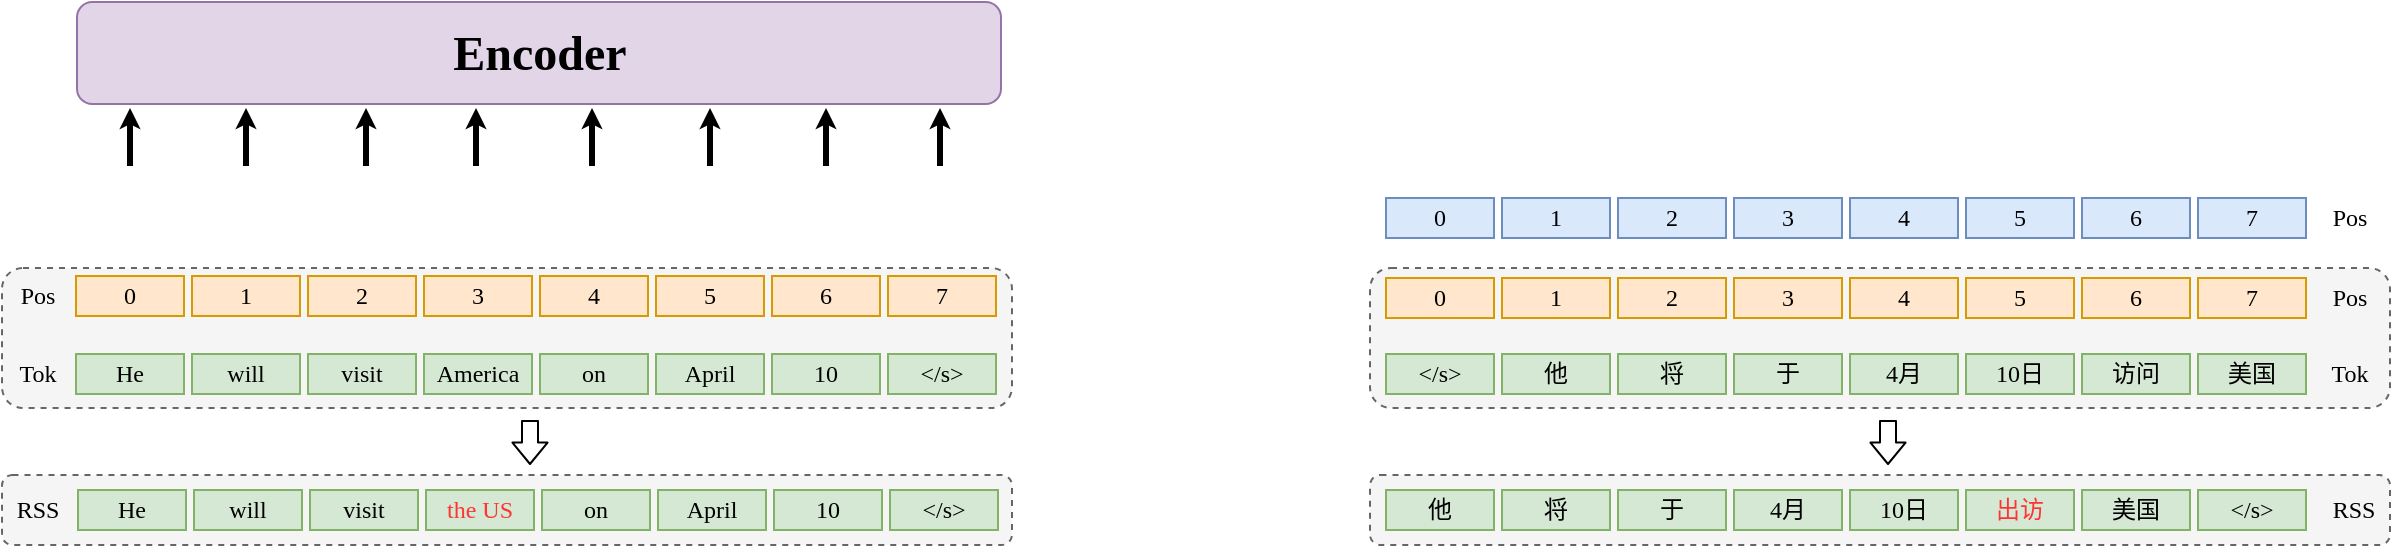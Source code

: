 <mxfile version="13.11.0" type="github">
  <diagram id="u-zB7YsOpXKorY1JXO84" name="Page-1">
    <mxGraphModel dx="2391" dy="874" grid="1" gridSize="10" guides="1" tooltips="1" connect="1" arrows="1" fold="1" page="1" pageScale="1" pageWidth="827" pageHeight="1169" math="0" shadow="0">
      <root>
        <mxCell id="0" />
        <mxCell id="1" parent="0" />
        <mxCell id="r_pDNS-UqptIWdIL0w3V-100" value="" style="rounded=1;whiteSpace=wrap;html=1;glass=0;sketch=0;fillColor=#f5f5f5;dashed=1;perimeterSpacing=0;strokeWidth=1;strokeColor=#666666;fontColor=#333333;" vertex="1" parent="1">
          <mxGeometry x="89" y="1003.5" width="510" height="35" as="geometry" />
        </mxCell>
        <mxCell id="r_pDNS-UqptIWdIL0w3V-49" value="" style="rounded=1;whiteSpace=wrap;html=1;glass=0;sketch=0;fillColor=#f5f5f5;dashed=1;perimeterSpacing=0;strokeWidth=1;strokeColor=#666666;fontColor=#333333;" vertex="1" parent="1">
          <mxGeometry x="-595" y="1003.5" width="505" height="35" as="geometry" />
        </mxCell>
        <mxCell id="r_pDNS-UqptIWdIL0w3V-48" value="" style="rounded=1;whiteSpace=wrap;html=1;glass=0;sketch=0;fillColor=#f5f5f5;dashed=1;perimeterSpacing=0;strokeWidth=1;strokeColor=#666666;fontColor=#333333;" vertex="1" parent="1">
          <mxGeometry x="-595" y="900" width="505" height="70" as="geometry" />
        </mxCell>
        <mxCell id="r_pDNS-UqptIWdIL0w3V-99" value="" style="rounded=1;whiteSpace=wrap;html=1;glass=0;sketch=0;fillColor=#f5f5f5;dashed=1;perimeterSpacing=0;strokeWidth=1;strokeColor=#666666;fontColor=#333333;" vertex="1" parent="1">
          <mxGeometry x="89" y="900" width="510" height="70" as="geometry" />
        </mxCell>
        <mxCell id="r_pDNS-UqptIWdIL0w3V-6" value="&lt;font face=&quot;Times New Roman&quot;&gt;America&lt;/font&gt;" style="rounded=0;whiteSpace=wrap;html=1;fillColor=#d5e8d4;strokeColor=#82b366;" vertex="1" parent="1">
          <mxGeometry x="-384" y="943" width="54" height="20" as="geometry" />
        </mxCell>
        <mxCell id="r_pDNS-UqptIWdIL0w3V-21" value="&lt;font face=&quot;Times New Roman&quot;&gt;visit&lt;/font&gt;" style="rounded=0;whiteSpace=wrap;html=1;fillColor=#d5e8d4;strokeColor=#82b366;" vertex="1" parent="1">
          <mxGeometry x="-442" y="943" width="54" height="20" as="geometry" />
        </mxCell>
        <mxCell id="r_pDNS-UqptIWdIL0w3V-22" value="&lt;font face=&quot;Times New Roman&quot;&gt;will&lt;/font&gt;" style="rounded=0;whiteSpace=wrap;html=1;fillColor=#d5e8d4;strokeColor=#82b366;" vertex="1" parent="1">
          <mxGeometry x="-500" y="943" width="54" height="20" as="geometry" />
        </mxCell>
        <mxCell id="r_pDNS-UqptIWdIL0w3V-23" value="&lt;font face=&quot;Times New Roman&quot;&gt;He&lt;/font&gt;" style="rounded=0;whiteSpace=wrap;html=1;fillColor=#d5e8d4;strokeColor=#82b366;" vertex="1" parent="1">
          <mxGeometry x="-558" y="943" width="54" height="20" as="geometry" />
        </mxCell>
        <mxCell id="r_pDNS-UqptIWdIL0w3V-24" value="&lt;font face=&quot;Times New Roman&quot;&gt;&amp;lt;/s&amp;gt;&lt;/font&gt;" style="rounded=0;whiteSpace=wrap;html=1;fillColor=#d5e8d4;strokeColor=#82b366;" vertex="1" parent="1">
          <mxGeometry x="-152" y="943" width="54" height="20" as="geometry" />
        </mxCell>
        <mxCell id="r_pDNS-UqptIWdIL0w3V-25" value="&lt;font face=&quot;Times New Roman&quot;&gt;10&lt;/font&gt;" style="rounded=0;whiteSpace=wrap;html=1;fillColor=#d5e8d4;strokeColor=#82b366;" vertex="1" parent="1">
          <mxGeometry x="-210" y="943" width="54" height="20" as="geometry" />
        </mxCell>
        <mxCell id="r_pDNS-UqptIWdIL0w3V-26" value="&lt;font face=&quot;Times New Roman&quot;&gt;April&lt;/font&gt;" style="rounded=0;whiteSpace=wrap;html=1;fillColor=#d5e8d4;strokeColor=#82b366;" vertex="1" parent="1">
          <mxGeometry x="-268" y="943" width="54" height="20" as="geometry" />
        </mxCell>
        <mxCell id="r_pDNS-UqptIWdIL0w3V-27" value="&lt;font face=&quot;Times New Roman&quot;&gt;on&lt;/font&gt;" style="rounded=0;whiteSpace=wrap;html=1;fillColor=#d5e8d4;strokeColor=#82b366;" vertex="1" parent="1">
          <mxGeometry x="-326" y="943" width="54" height="20" as="geometry" />
        </mxCell>
        <mxCell id="r_pDNS-UqptIWdIL0w3V-28" value="&lt;span style=&quot;font-family: &amp;#34;times new roman&amp;#34;&quot;&gt;visit&lt;/span&gt;" style="rounded=0;whiteSpace=wrap;html=1;fillColor=#d5e8d4;strokeColor=#82b366;" vertex="1" parent="1">
          <mxGeometry x="-441" y="1011" width="54" height="20" as="geometry" />
        </mxCell>
        <mxCell id="r_pDNS-UqptIWdIL0w3V-29" value="&lt;font face=&quot;Times New Roman&quot;&gt;will&lt;/font&gt;" style="rounded=0;whiteSpace=wrap;html=1;fillColor=#d5e8d4;strokeColor=#82b366;" vertex="1" parent="1">
          <mxGeometry x="-499" y="1011" width="54" height="20" as="geometry" />
        </mxCell>
        <mxCell id="r_pDNS-UqptIWdIL0w3V-30" value="&lt;font face=&quot;Times New Roman&quot;&gt;He&lt;/font&gt;" style="rounded=0;whiteSpace=wrap;html=1;fillColor=#d5e8d4;strokeColor=#82b366;" vertex="1" parent="1">
          <mxGeometry x="-557" y="1011" width="54" height="20" as="geometry" />
        </mxCell>
        <mxCell id="r_pDNS-UqptIWdIL0w3V-32" value="&lt;font face=&quot;Times New Roman&quot;&gt;10&lt;/font&gt;" style="rounded=0;whiteSpace=wrap;html=1;fillColor=#d5e8d4;strokeColor=#82b366;" vertex="1" parent="1">
          <mxGeometry x="-209" y="1011" width="54" height="20" as="geometry" />
        </mxCell>
        <mxCell id="r_pDNS-UqptIWdIL0w3V-33" value="&lt;span style=&quot;font-family: &amp;#34;times new roman&amp;#34;&quot;&gt;April&lt;/span&gt;" style="rounded=0;whiteSpace=wrap;html=1;fillColor=#d5e8d4;strokeColor=#82b366;" vertex="1" parent="1">
          <mxGeometry x="-267" y="1011" width="54" height="20" as="geometry" />
        </mxCell>
        <mxCell id="r_pDNS-UqptIWdIL0w3V-34" value="&lt;font face=&quot;Times New Roman&quot;&gt;on&lt;/font&gt;" style="rounded=0;whiteSpace=wrap;html=1;fillColor=#d5e8d4;strokeColor=#82b366;" vertex="1" parent="1">
          <mxGeometry x="-325" y="1011" width="54" height="20" as="geometry" />
        </mxCell>
        <mxCell id="r_pDNS-UqptIWdIL0w3V-35" value="&lt;font face=&quot;Times New Roman&quot; color=&quot;#ff3333&quot;&gt;the US&lt;/font&gt;" style="rounded=0;whiteSpace=wrap;html=1;fillColor=#d5e8d4;strokeColor=#82b366;" vertex="1" parent="1">
          <mxGeometry x="-383" y="1011" width="54" height="20" as="geometry" />
        </mxCell>
        <mxCell id="r_pDNS-UqptIWdIL0w3V-36" value="&lt;font face=&quot;Times New Roman&quot;&gt;&amp;lt;/s&amp;gt;&lt;/font&gt;" style="rounded=0;whiteSpace=wrap;html=1;fillColor=#d5e8d4;strokeColor=#82b366;" vertex="1" parent="1">
          <mxGeometry x="-151" y="1011" width="54" height="20" as="geometry" />
        </mxCell>
        <mxCell id="r_pDNS-UqptIWdIL0w3V-39" value="&lt;font face=&quot;Times New Roman&quot;&gt;3&lt;/font&gt;" style="rounded=0;whiteSpace=wrap;html=1;fillColor=#ffe6cc;strokeColor=#d79b00;" vertex="1" parent="1">
          <mxGeometry x="-384" y="904" width="54" height="20" as="geometry" />
        </mxCell>
        <mxCell id="r_pDNS-UqptIWdIL0w3V-40" value="&lt;font face=&quot;Times New Roman&quot;&gt;2&lt;/font&gt;" style="rounded=0;whiteSpace=wrap;html=1;fillColor=#ffe6cc;strokeColor=#d79b00;" vertex="1" parent="1">
          <mxGeometry x="-442" y="904" width="54" height="20" as="geometry" />
        </mxCell>
        <mxCell id="r_pDNS-UqptIWdIL0w3V-41" value="&lt;font face=&quot;Times New Roman&quot;&gt;1&lt;/font&gt;" style="rounded=0;whiteSpace=wrap;html=1;fillColor=#ffe6cc;strokeColor=#d79b00;" vertex="1" parent="1">
          <mxGeometry x="-500" y="904" width="54" height="20" as="geometry" />
        </mxCell>
        <mxCell id="r_pDNS-UqptIWdIL0w3V-42" value="&lt;font face=&quot;Times New Roman&quot;&gt;0&lt;/font&gt;" style="rounded=0;whiteSpace=wrap;html=1;fillColor=#ffe6cc;strokeColor=#d79b00;" vertex="1" parent="1">
          <mxGeometry x="-558" y="904" width="54" height="20" as="geometry" />
        </mxCell>
        <mxCell id="r_pDNS-UqptIWdIL0w3V-43" value="&lt;font face=&quot;Times New Roman&quot;&gt;7&lt;/font&gt;" style="rounded=0;whiteSpace=wrap;html=1;fillColor=#ffe6cc;strokeColor=#d79b00;" vertex="1" parent="1">
          <mxGeometry x="-152" y="904" width="54" height="20" as="geometry" />
        </mxCell>
        <mxCell id="r_pDNS-UqptIWdIL0w3V-44" value="&lt;span style=&quot;font-family: &amp;#34;times new roman&amp;#34;&quot;&gt;6&lt;/span&gt;" style="rounded=0;whiteSpace=wrap;html=1;fillColor=#ffe6cc;strokeColor=#d79b00;" vertex="1" parent="1">
          <mxGeometry x="-210" y="904" width="54" height="20" as="geometry" />
        </mxCell>
        <mxCell id="r_pDNS-UqptIWdIL0w3V-45" value="&lt;font face=&quot;Times New Roman&quot;&gt;5&lt;/font&gt;" style="rounded=0;whiteSpace=wrap;html=1;fillColor=#ffe6cc;strokeColor=#d79b00;" vertex="1" parent="1">
          <mxGeometry x="-268" y="904" width="54" height="20" as="geometry" />
        </mxCell>
        <mxCell id="r_pDNS-UqptIWdIL0w3V-46" value="&lt;font face=&quot;Times New Roman&quot;&gt;4&lt;/font&gt;" style="rounded=0;whiteSpace=wrap;html=1;fillColor=#ffe6cc;strokeColor=#d79b00;" vertex="1" parent="1">
          <mxGeometry x="-326" y="904" width="54" height="20" as="geometry" />
        </mxCell>
        <mxCell id="r_pDNS-UqptIWdIL0w3V-108" style="edgeStyle=orthogonalEdgeStyle;rounded=0;sketch=0;orthogonalLoop=1;jettySize=auto;html=1;exitX=0.5;exitY=0;exitDx=0;exitDy=0;entryX=0.5;entryY=1;entryDx=0;entryDy=0;startSize=1;endSize=1;strokeWidth=3;" edge="1" parent="1">
          <mxGeometry relative="1" as="geometry">
            <mxPoint x="-531" y="849" as="sourcePoint" />
            <mxPoint x="-531" y="820" as="targetPoint" />
          </mxGeometry>
        </mxCell>
        <mxCell id="r_pDNS-UqptIWdIL0w3V-50" value="&lt;font face=&quot;Times New Roman&quot;&gt;Pos&lt;/font&gt;" style="text;html=1;strokeColor=none;fillColor=none;align=center;verticalAlign=middle;whiteSpace=wrap;rounded=0;shadow=1;glass=0;dashed=1;sketch=0;" vertex="1" parent="1">
          <mxGeometry x="-592" y="904" width="30" height="20" as="geometry" />
        </mxCell>
        <mxCell id="r_pDNS-UqptIWdIL0w3V-52" value="&lt;font face=&quot;Times New Roman&quot;&gt;Tok&lt;/font&gt;" style="text;html=1;strokeColor=none;fillColor=none;align=center;verticalAlign=middle;whiteSpace=wrap;rounded=0;shadow=1;glass=0;dashed=1;sketch=0;" vertex="1" parent="1">
          <mxGeometry x="-592" y="943" width="30" height="20" as="geometry" />
        </mxCell>
        <mxCell id="r_pDNS-UqptIWdIL0w3V-54" value="" style="shape=flexArrow;endArrow=classic;html=1;width=8;endWidth=8.571;endSize=3.243;" edge="1" parent="1">
          <mxGeometry width="50" height="50" relative="1" as="geometry">
            <mxPoint x="-331" y="976" as="sourcePoint" />
            <mxPoint x="-331" y="998.5" as="targetPoint" />
          </mxGeometry>
        </mxCell>
        <mxCell id="r_pDNS-UqptIWdIL0w3V-58" value="&lt;font face=&quot;Times New Roman&quot;&gt;于&lt;/font&gt;" style="rounded=0;whiteSpace=wrap;html=1;fillColor=#d5e8d4;strokeColor=#82b366;" vertex="1" parent="1">
          <mxGeometry x="271" y="943" width="54" height="20" as="geometry" />
        </mxCell>
        <mxCell id="r_pDNS-UqptIWdIL0w3V-59" value="&lt;font face=&quot;Times New Roman&quot;&gt;将&lt;/font&gt;" style="rounded=0;whiteSpace=wrap;html=1;fillColor=#d5e8d4;strokeColor=#82b366;" vertex="1" parent="1">
          <mxGeometry x="213" y="943" width="54" height="20" as="geometry" />
        </mxCell>
        <mxCell id="r_pDNS-UqptIWdIL0w3V-60" value="&lt;font face=&quot;Times New Roman&quot;&gt;他&lt;/font&gt;" style="rounded=0;whiteSpace=wrap;html=1;fillColor=#d5e8d4;strokeColor=#82b366;" vertex="1" parent="1">
          <mxGeometry x="155" y="943" width="54" height="20" as="geometry" />
        </mxCell>
        <mxCell id="r_pDNS-UqptIWdIL0w3V-61" value="&lt;font face=&quot;Times New Roman&quot;&gt;&amp;lt;/s&amp;gt;&lt;/font&gt;" style="rounded=0;whiteSpace=wrap;html=1;fillColor=#d5e8d4;strokeColor=#82b366;" vertex="1" parent="1">
          <mxGeometry x="97" y="943" width="54" height="20" as="geometry" />
        </mxCell>
        <mxCell id="r_pDNS-UqptIWdIL0w3V-62" value="&lt;font face=&quot;Times New Roman&quot;&gt;美国&lt;/font&gt;" style="rounded=0;whiteSpace=wrap;html=1;fillColor=#d5e8d4;strokeColor=#82b366;" vertex="1" parent="1">
          <mxGeometry x="503" y="943" width="54" height="20" as="geometry" />
        </mxCell>
        <mxCell id="r_pDNS-UqptIWdIL0w3V-63" value="&lt;font face=&quot;Times New Roman&quot;&gt;访问&lt;/font&gt;" style="rounded=0;whiteSpace=wrap;html=1;fillColor=#d5e8d4;strokeColor=#82b366;" vertex="1" parent="1">
          <mxGeometry x="445" y="943" width="54" height="20" as="geometry" />
        </mxCell>
        <mxCell id="r_pDNS-UqptIWdIL0w3V-64" value="&lt;font face=&quot;Times New Roman&quot;&gt;10日&lt;/font&gt;" style="rounded=0;whiteSpace=wrap;html=1;fillColor=#d5e8d4;strokeColor=#82b366;" vertex="1" parent="1">
          <mxGeometry x="387" y="943" width="54" height="20" as="geometry" />
        </mxCell>
        <mxCell id="r_pDNS-UqptIWdIL0w3V-65" value="&lt;font face=&quot;Times New Roman&quot;&gt;4月&lt;/font&gt;" style="rounded=0;whiteSpace=wrap;html=1;fillColor=#d5e8d4;strokeColor=#82b366;" vertex="1" parent="1">
          <mxGeometry x="329" y="943" width="54" height="20" as="geometry" />
        </mxCell>
        <mxCell id="r_pDNS-UqptIWdIL0w3V-66" value="&lt;font face=&quot;Times New Roman&quot;&gt;4月&lt;/font&gt;" style="rounded=0;whiteSpace=wrap;html=1;fillColor=#d5e8d4;strokeColor=#82b366;" vertex="1" parent="1">
          <mxGeometry x="271" y="1011" width="54" height="20" as="geometry" />
        </mxCell>
        <mxCell id="r_pDNS-UqptIWdIL0w3V-67" value="&lt;font face=&quot;Times New Roman&quot;&gt;于&lt;/font&gt;" style="rounded=0;whiteSpace=wrap;html=1;fillColor=#d5e8d4;strokeColor=#82b366;" vertex="1" parent="1">
          <mxGeometry x="213" y="1011" width="54" height="20" as="geometry" />
        </mxCell>
        <mxCell id="r_pDNS-UqptIWdIL0w3V-68" value="&lt;font face=&quot;Times New Roman&quot;&gt;将&lt;/font&gt;" style="rounded=0;whiteSpace=wrap;html=1;fillColor=#d5e8d4;strokeColor=#82b366;" vertex="1" parent="1">
          <mxGeometry x="155" y="1011" width="54" height="20" as="geometry" />
        </mxCell>
        <mxCell id="r_pDNS-UqptIWdIL0w3V-69" value="&lt;font face=&quot;Times New Roman&quot;&gt;他&lt;/font&gt;" style="rounded=0;whiteSpace=wrap;html=1;fillColor=#d5e8d4;strokeColor=#82b366;" vertex="1" parent="1">
          <mxGeometry x="97" y="1011" width="54" height="20" as="geometry" />
        </mxCell>
        <mxCell id="r_pDNS-UqptIWdIL0w3V-70" value="&lt;font face=&quot;Times New Roman&quot;&gt;&amp;lt;/s&amp;gt;&lt;/font&gt;" style="rounded=0;whiteSpace=wrap;html=1;fillColor=#d5e8d4;strokeColor=#82b366;" vertex="1" parent="1">
          <mxGeometry x="503" y="1011" width="54" height="20" as="geometry" />
        </mxCell>
        <mxCell id="r_pDNS-UqptIWdIL0w3V-71" value="&lt;span style=&quot;font-family: &amp;#34;times new roman&amp;#34;&quot;&gt;美国&lt;/span&gt;" style="rounded=0;whiteSpace=wrap;html=1;fillColor=#d5e8d4;strokeColor=#82b366;" vertex="1" parent="1">
          <mxGeometry x="445" y="1011" width="54" height="20" as="geometry" />
        </mxCell>
        <mxCell id="r_pDNS-UqptIWdIL0w3V-72" value="&lt;font face=&quot;Times New Roman&quot; color=&quot;#ff3333&quot;&gt;出访&lt;/font&gt;" style="rounded=0;whiteSpace=wrap;html=1;fillColor=#d5e8d4;strokeColor=#82b366;" vertex="1" parent="1">
          <mxGeometry x="387" y="1011" width="54" height="20" as="geometry" />
        </mxCell>
        <mxCell id="r_pDNS-UqptIWdIL0w3V-73" value="&lt;font face=&quot;Times New Roman&quot;&gt;10日&lt;/font&gt;" style="rounded=0;whiteSpace=wrap;html=1;fillColor=#d5e8d4;strokeColor=#82b366;" vertex="1" parent="1">
          <mxGeometry x="329" y="1011" width="54" height="20" as="geometry" />
        </mxCell>
        <mxCell id="r_pDNS-UqptIWdIL0w3V-75" value="&lt;font face=&quot;Times New Roman&quot;&gt;3&lt;/font&gt;" style="rounded=0;whiteSpace=wrap;html=1;fillColor=#ffe6cc;strokeColor=#d79b00;" vertex="1" parent="1">
          <mxGeometry x="271" y="905" width="54" height="20" as="geometry" />
        </mxCell>
        <mxCell id="r_pDNS-UqptIWdIL0w3V-76" value="&lt;font face=&quot;Times New Roman&quot;&gt;2&lt;/font&gt;" style="rounded=0;whiteSpace=wrap;html=1;fillColor=#ffe6cc;strokeColor=#d79b00;" vertex="1" parent="1">
          <mxGeometry x="213" y="905" width="54" height="20" as="geometry" />
        </mxCell>
        <mxCell id="r_pDNS-UqptIWdIL0w3V-77" value="&lt;font face=&quot;Times New Roman&quot;&gt;1&lt;/font&gt;" style="rounded=0;whiteSpace=wrap;html=1;fillColor=#ffe6cc;strokeColor=#d79b00;" vertex="1" parent="1">
          <mxGeometry x="155" y="905" width="54" height="20" as="geometry" />
        </mxCell>
        <mxCell id="r_pDNS-UqptIWdIL0w3V-78" value="&lt;font face=&quot;Times New Roman&quot;&gt;0&lt;/font&gt;" style="rounded=0;whiteSpace=wrap;html=1;fillColor=#ffe6cc;strokeColor=#d79b00;" vertex="1" parent="1">
          <mxGeometry x="97" y="905" width="54" height="20" as="geometry" />
        </mxCell>
        <mxCell id="r_pDNS-UqptIWdIL0w3V-80" value="&lt;span style=&quot;font-family: &amp;#34;times new roman&amp;#34;&quot;&gt;6&lt;/span&gt;" style="rounded=0;whiteSpace=wrap;html=1;fillColor=#ffe6cc;strokeColor=#d79b00;" vertex="1" parent="1">
          <mxGeometry x="445" y="905" width="54" height="20" as="geometry" />
        </mxCell>
        <mxCell id="r_pDNS-UqptIWdIL0w3V-81" value="&lt;font face=&quot;Times New Roman&quot;&gt;5&lt;/font&gt;" style="rounded=0;whiteSpace=wrap;html=1;fillColor=#ffe6cc;strokeColor=#d79b00;" vertex="1" parent="1">
          <mxGeometry x="387" y="905" width="54" height="20" as="geometry" />
        </mxCell>
        <mxCell id="r_pDNS-UqptIWdIL0w3V-82" value="&lt;font face=&quot;Times New Roman&quot;&gt;4&lt;/font&gt;" style="rounded=0;whiteSpace=wrap;html=1;fillColor=#ffe6cc;strokeColor=#d79b00;" vertex="1" parent="1">
          <mxGeometry x="329" y="905" width="54" height="20" as="geometry" />
        </mxCell>
        <mxCell id="r_pDNS-UqptIWdIL0w3V-85" value="&lt;font face=&quot;Times New Roman&quot;&gt;Pos&lt;/font&gt;" style="text;html=1;strokeColor=none;fillColor=none;align=center;verticalAlign=middle;whiteSpace=wrap;rounded=0;shadow=1;glass=0;dashed=1;sketch=0;" vertex="1" parent="1">
          <mxGeometry x="564" y="905" width="30" height="20" as="geometry" />
        </mxCell>
        <mxCell id="r_pDNS-UqptIWdIL0w3V-86" value="&lt;font face=&quot;Times New Roman&quot;&gt;Tok&lt;/font&gt;" style="text;html=1;strokeColor=none;fillColor=none;align=center;verticalAlign=middle;whiteSpace=wrap;rounded=0;shadow=1;glass=0;dashed=1;sketch=0;" vertex="1" parent="1">
          <mxGeometry x="564" y="943" width="30" height="20" as="geometry" />
        </mxCell>
        <mxCell id="r_pDNS-UqptIWdIL0w3V-87" value="" style="shape=flexArrow;endArrow=classic;html=1;width=8;endWidth=8.571;endSize=3.243;" edge="1" parent="1">
          <mxGeometry width="50" height="50" relative="1" as="geometry">
            <mxPoint x="348" y="976" as="sourcePoint" />
            <mxPoint x="348" y="998.5" as="targetPoint" />
          </mxGeometry>
        </mxCell>
        <mxCell id="r_pDNS-UqptIWdIL0w3V-103" value="&lt;span style=&quot;font-family: &amp;#34;times new roman&amp;#34;&quot;&gt;7&lt;/span&gt;" style="rounded=0;whiteSpace=wrap;html=1;fillColor=#ffe6cc;strokeColor=#d79b00;" vertex="1" parent="1">
          <mxGeometry x="503" y="905" width="54" height="20" as="geometry" />
        </mxCell>
        <mxCell id="r_pDNS-UqptIWdIL0w3V-104" value="&lt;font face=&quot;Times New Roman&quot;&gt;RSS&lt;/font&gt;" style="text;html=1;strokeColor=none;fillColor=none;align=center;verticalAlign=middle;whiteSpace=wrap;rounded=0;shadow=1;glass=0;dashed=1;sketch=0;" vertex="1" parent="1">
          <mxGeometry x="-592" y="1011" width="30" height="20" as="geometry" />
        </mxCell>
        <mxCell id="r_pDNS-UqptIWdIL0w3V-105" value="&lt;font face=&quot;Times New Roman&quot;&gt;RSS&lt;/font&gt;" style="text;html=1;strokeColor=none;fillColor=none;align=center;verticalAlign=middle;whiteSpace=wrap;rounded=0;shadow=1;glass=0;dashed=1;sketch=0;" vertex="1" parent="1">
          <mxGeometry x="568" y="1011" width="26" height="20" as="geometry" />
        </mxCell>
        <mxCell id="r_pDNS-UqptIWdIL0w3V-107" value="&lt;font face=&quot;Times New Roman&quot; style=&quot;font-size: 24px&quot;&gt;&lt;b&gt;Encoder&lt;/b&gt;&lt;/font&gt;" style="rounded=1;whiteSpace=wrap;html=1;shadow=0;glass=0;sketch=0;strokeWidth=1;fillColor=#e1d5e7;strokeColor=#9673a6;" vertex="1" parent="1">
          <mxGeometry x="-557.5" y="767" width="462" height="51" as="geometry" />
        </mxCell>
        <mxCell id="r_pDNS-UqptIWdIL0w3V-109" style="edgeStyle=orthogonalEdgeStyle;rounded=0;sketch=0;orthogonalLoop=1;jettySize=auto;html=1;exitX=0.5;exitY=0;exitDx=0;exitDy=0;entryX=0.5;entryY=1;entryDx=0;entryDy=0;startSize=1;endSize=1;strokeWidth=3;" edge="1" parent="1">
          <mxGeometry relative="1" as="geometry">
            <mxPoint x="-473" y="849" as="sourcePoint" />
            <mxPoint x="-473" y="820" as="targetPoint" />
          </mxGeometry>
        </mxCell>
        <mxCell id="r_pDNS-UqptIWdIL0w3V-110" style="edgeStyle=orthogonalEdgeStyle;rounded=0;sketch=0;orthogonalLoop=1;jettySize=auto;html=1;exitX=0.5;exitY=0;exitDx=0;exitDy=0;entryX=0.5;entryY=1;entryDx=0;entryDy=0;startSize=1;endSize=1;strokeWidth=3;" edge="1" parent="1">
          <mxGeometry relative="1" as="geometry">
            <mxPoint x="-413" y="849" as="sourcePoint" />
            <mxPoint x="-413" y="820" as="targetPoint" />
          </mxGeometry>
        </mxCell>
        <mxCell id="r_pDNS-UqptIWdIL0w3V-111" style="edgeStyle=orthogonalEdgeStyle;rounded=0;sketch=0;orthogonalLoop=1;jettySize=auto;html=1;exitX=0.5;exitY=0;exitDx=0;exitDy=0;entryX=0.5;entryY=1;entryDx=0;entryDy=0;startSize=1;endSize=1;strokeWidth=3;" edge="1" parent="1">
          <mxGeometry relative="1" as="geometry">
            <mxPoint x="-358" y="849" as="sourcePoint" />
            <mxPoint x="-358" y="820" as="targetPoint" />
          </mxGeometry>
        </mxCell>
        <mxCell id="r_pDNS-UqptIWdIL0w3V-112" style="edgeStyle=orthogonalEdgeStyle;rounded=0;sketch=0;orthogonalLoop=1;jettySize=auto;html=1;exitX=0.5;exitY=0;exitDx=0;exitDy=0;entryX=0.5;entryY=1;entryDx=0;entryDy=0;startSize=1;endSize=1;strokeWidth=3;" edge="1" parent="1">
          <mxGeometry relative="1" as="geometry">
            <mxPoint x="-300" y="849" as="sourcePoint" />
            <mxPoint x="-300" y="820" as="targetPoint" />
          </mxGeometry>
        </mxCell>
        <mxCell id="r_pDNS-UqptIWdIL0w3V-113" style="edgeStyle=orthogonalEdgeStyle;rounded=0;sketch=0;orthogonalLoop=1;jettySize=auto;html=1;exitX=0.5;exitY=0;exitDx=0;exitDy=0;entryX=0.5;entryY=1;entryDx=0;entryDy=0;startSize=1;endSize=1;strokeWidth=3;" edge="1" parent="1">
          <mxGeometry relative="1" as="geometry">
            <mxPoint x="-241" y="849" as="sourcePoint" />
            <mxPoint x="-241" y="820" as="targetPoint" />
          </mxGeometry>
        </mxCell>
        <mxCell id="r_pDNS-UqptIWdIL0w3V-114" style="edgeStyle=orthogonalEdgeStyle;rounded=0;sketch=0;orthogonalLoop=1;jettySize=auto;html=1;exitX=0.5;exitY=0;exitDx=0;exitDy=0;entryX=0.5;entryY=1;entryDx=0;entryDy=0;startSize=1;endSize=1;strokeWidth=3;" edge="1" parent="1">
          <mxGeometry relative="1" as="geometry">
            <mxPoint x="-183" y="849" as="sourcePoint" />
            <mxPoint x="-183" y="820" as="targetPoint" />
          </mxGeometry>
        </mxCell>
        <mxCell id="r_pDNS-UqptIWdIL0w3V-115" style="edgeStyle=orthogonalEdgeStyle;rounded=0;sketch=0;orthogonalLoop=1;jettySize=auto;html=1;exitX=0.5;exitY=0;exitDx=0;exitDy=0;entryX=0.5;entryY=1;entryDx=0;entryDy=0;startSize=1;endSize=1;strokeWidth=3;" edge="1" parent="1">
          <mxGeometry relative="1" as="geometry">
            <mxPoint x="-126" y="849" as="sourcePoint" />
            <mxPoint x="-126" y="820" as="targetPoint" />
          </mxGeometry>
        </mxCell>
        <mxCell id="r_pDNS-UqptIWdIL0w3V-116" value="&lt;font face=&quot;Times New Roman&quot;&gt;3&lt;/font&gt;" style="rounded=0;whiteSpace=wrap;html=1;fillColor=#dae8fc;strokeColor=#6c8ebf;" vertex="1" parent="1">
          <mxGeometry x="271" y="865" width="54" height="20" as="geometry" />
        </mxCell>
        <mxCell id="r_pDNS-UqptIWdIL0w3V-117" value="&lt;font face=&quot;Times New Roman&quot;&gt;2&lt;/font&gt;" style="rounded=0;whiteSpace=wrap;html=1;fillColor=#dae8fc;strokeColor=#6c8ebf;" vertex="1" parent="1">
          <mxGeometry x="213" y="865" width="54" height="20" as="geometry" />
        </mxCell>
        <mxCell id="r_pDNS-UqptIWdIL0w3V-118" value="&lt;font face=&quot;Times New Roman&quot;&gt;1&lt;/font&gt;" style="rounded=0;whiteSpace=wrap;html=1;fillColor=#dae8fc;strokeColor=#6c8ebf;" vertex="1" parent="1">
          <mxGeometry x="155" y="865" width="54" height="20" as="geometry" />
        </mxCell>
        <mxCell id="r_pDNS-UqptIWdIL0w3V-119" value="&lt;font face=&quot;Times New Roman&quot;&gt;0&lt;/font&gt;" style="rounded=0;whiteSpace=wrap;html=1;fillColor=#dae8fc;strokeColor=#6c8ebf;" vertex="1" parent="1">
          <mxGeometry x="97" y="865" width="54" height="20" as="geometry" />
        </mxCell>
        <mxCell id="r_pDNS-UqptIWdIL0w3V-120" value="&lt;span style=&quot;font-family: &amp;#34;times new roman&amp;#34;&quot;&gt;6&lt;/span&gt;" style="rounded=0;whiteSpace=wrap;html=1;fillColor=#dae8fc;strokeColor=#6c8ebf;" vertex="1" parent="1">
          <mxGeometry x="445" y="865" width="54" height="20" as="geometry" />
        </mxCell>
        <mxCell id="r_pDNS-UqptIWdIL0w3V-121" value="&lt;font face=&quot;Times New Roman&quot;&gt;5&lt;/font&gt;" style="rounded=0;whiteSpace=wrap;html=1;fillColor=#dae8fc;strokeColor=#6c8ebf;" vertex="1" parent="1">
          <mxGeometry x="387" y="865" width="54" height="20" as="geometry" />
        </mxCell>
        <mxCell id="r_pDNS-UqptIWdIL0w3V-122" value="&lt;font face=&quot;Times New Roman&quot;&gt;4&lt;/font&gt;" style="rounded=0;whiteSpace=wrap;html=1;fillColor=#dae8fc;strokeColor=#6c8ebf;" vertex="1" parent="1">
          <mxGeometry x="329" y="865" width="54" height="20" as="geometry" />
        </mxCell>
        <mxCell id="r_pDNS-UqptIWdIL0w3V-123" value="&lt;font face=&quot;Times New Roman&quot;&gt;Pos&lt;/font&gt;" style="text;html=1;strokeColor=none;fillColor=none;align=center;verticalAlign=middle;whiteSpace=wrap;rounded=0;shadow=1;glass=0;dashed=1;sketch=0;" vertex="1" parent="1">
          <mxGeometry x="564" y="865" width="30" height="20" as="geometry" />
        </mxCell>
        <mxCell id="r_pDNS-UqptIWdIL0w3V-124" value="&lt;span style=&quot;font-family: &amp;#34;times new roman&amp;#34;&quot;&gt;7&lt;/span&gt;" style="rounded=0;whiteSpace=wrap;html=1;fillColor=#dae8fc;strokeColor=#6c8ebf;" vertex="1" parent="1">
          <mxGeometry x="503" y="865" width="54" height="20" as="geometry" />
        </mxCell>
      </root>
    </mxGraphModel>
  </diagram>
</mxfile>
